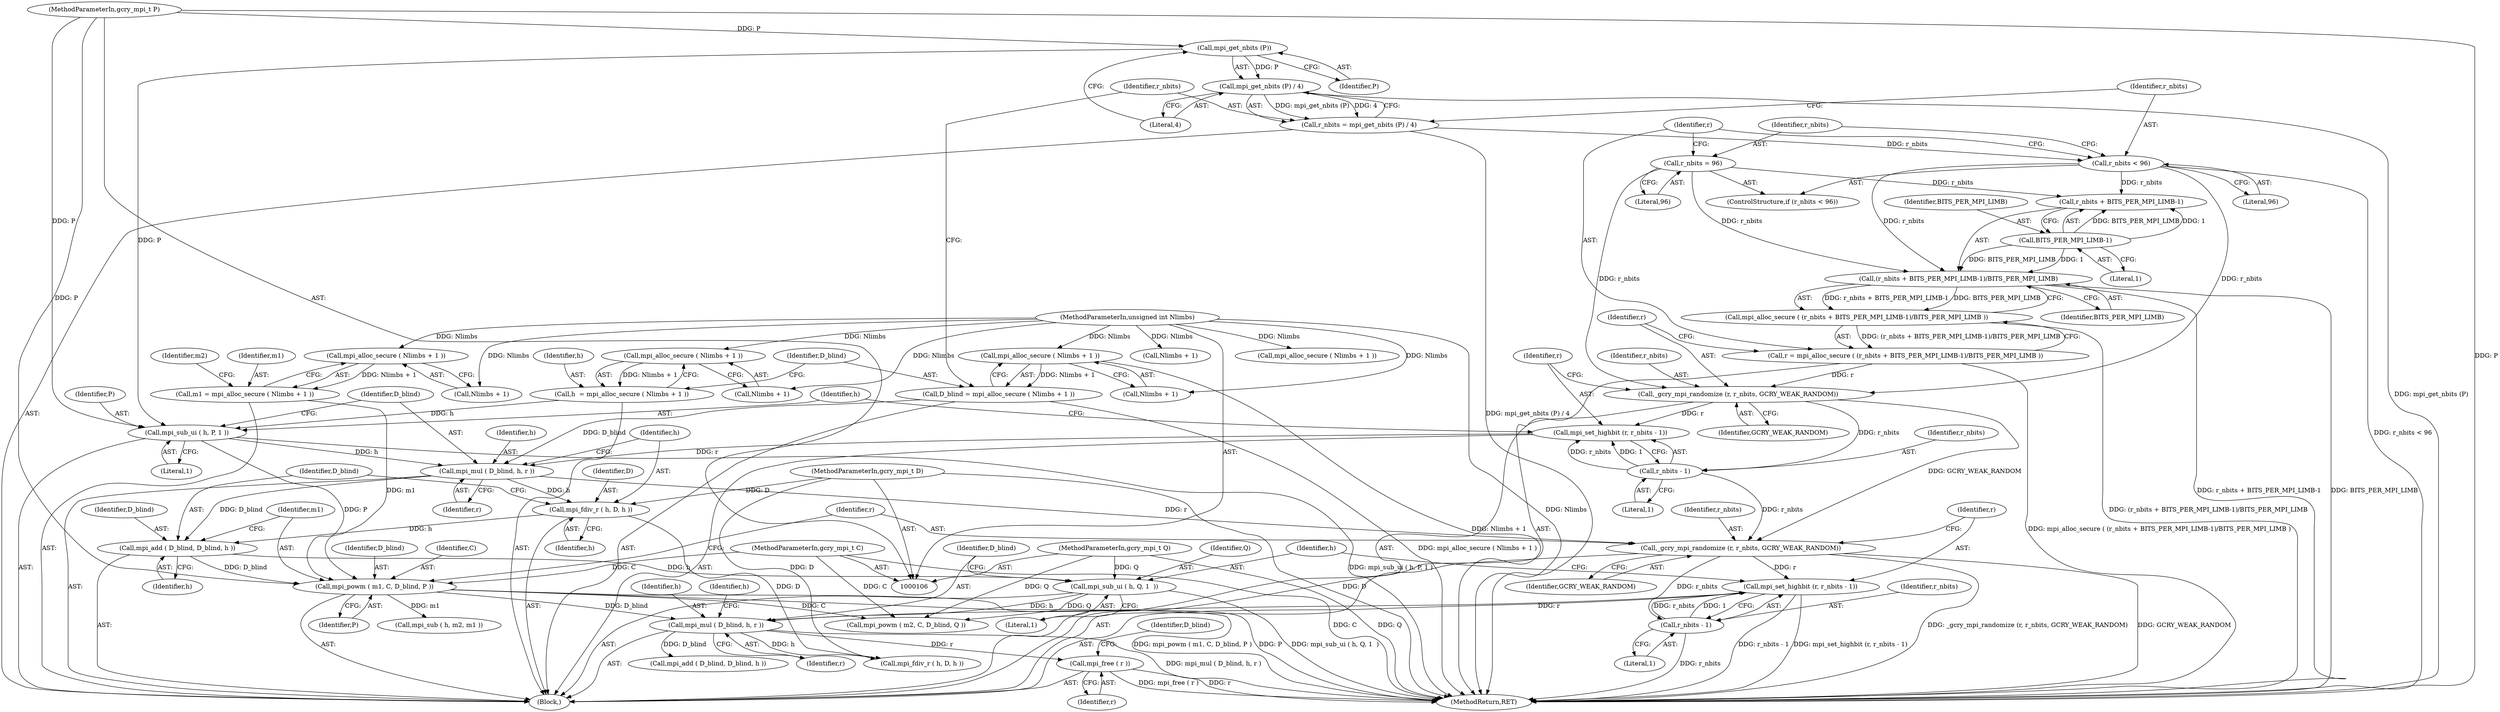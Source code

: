 digraph "0_gnupg_8725c99ffa41778f382ca97233183bcd687bb0ce@API" {
"1000228" [label="(Call,mpi_free ( r ))"];
"1000211" [label="(Call,mpi_mul ( D_blind, h, r ))"];
"1000193" [label="(Call,mpi_powm ( m1, C, D_blind, P ))"];
"1000116" [label="(Call,m1 = mpi_alloc_secure ( Nlimbs + 1 ))"];
"1000118" [label="(Call,mpi_alloc_secure ( Nlimbs + 1 ))"];
"1000110" [label="(MethodParameterIn,unsigned int Nlimbs)"];
"1000108" [label="(MethodParameterIn,gcry_mpi_t C)"];
"1000189" [label="(Call,mpi_add ( D_blind, D_blind, h ))"];
"1000181" [label="(Call,mpi_mul ( D_blind, h, r ))"];
"1000137" [label="(Call,D_blind = mpi_alloc_secure ( Nlimbs + 1 ))"];
"1000139" [label="(Call,mpi_alloc_secure ( Nlimbs + 1 ))"];
"1000177" [label="(Call,mpi_sub_ui ( h, P, 1 ))"];
"1000130" [label="(Call,h  = mpi_alloc_secure ( Nlimbs + 1 ))"];
"1000132" [label="(Call,mpi_alloc_secure ( Nlimbs + 1 ))"];
"1000148" [label="(Call,mpi_get_nbits (P))"];
"1000111" [label="(MethodParameterIn,gcry_mpi_t P)"];
"1000172" [label="(Call,mpi_set_highbit (r, r_nbits - 1))"];
"1000168" [label="(Call,_gcry_mpi_randomize (r, r_nbits, GCRY_WEAK_RANDOM))"];
"1000158" [label="(Call,r = mpi_alloc_secure ( (r_nbits + BITS_PER_MPI_LIMB-1)/BITS_PER_MPI_LIMB ))"];
"1000160" [label="(Call,mpi_alloc_secure ( (r_nbits + BITS_PER_MPI_LIMB-1)/BITS_PER_MPI_LIMB ))"];
"1000161" [label="(Call,(r_nbits + BITS_PER_MPI_LIMB-1)/BITS_PER_MPI_LIMB)"];
"1000152" [label="(Call,r_nbits < 96)"];
"1000145" [label="(Call,r_nbits = mpi_get_nbits (P) / 4)"];
"1000147" [label="(Call,mpi_get_nbits (P) / 4)"];
"1000155" [label="(Call,r_nbits = 96)"];
"1000164" [label="(Call,BITS_PER_MPI_LIMB-1)"];
"1000174" [label="(Call,r_nbits - 1)"];
"1000185" [label="(Call,mpi_fdiv_r ( h, D, h ))"];
"1000109" [label="(MethodParameterIn,gcry_mpi_t D)"];
"1000207" [label="(Call,mpi_sub_ui ( h, Q, 1  ))"];
"1000112" [label="(MethodParameterIn,gcry_mpi_t Q)"];
"1000202" [label="(Call,mpi_set_highbit (r, r_nbits - 1))"];
"1000198" [label="(Call,_gcry_mpi_randomize (r, r_nbits, GCRY_WEAK_RANDOM))"];
"1000204" [label="(Call,r_nbits - 1)"];
"1000232" [label="(Call,mpi_sub ( h, m2, m1 ))"];
"1000181" [label="(Call,mpi_mul ( D_blind, h, r ))"];
"1000177" [label="(Call,mpi_sub_ui ( h, P, 1 ))"];
"1000126" [label="(Call,Nlimbs + 1)"];
"1000139" [label="(Call,mpi_alloc_secure ( Nlimbs + 1 ))"];
"1000201" [label="(Identifier,GCRY_WEAK_RANDOM)"];
"1000149" [label="(Identifier,P)"];
"1000206" [label="(Literal,1)"];
"1000209" [label="(Identifier,Q)"];
"1000182" [label="(Identifier,D_blind)"];
"1000157" [label="(Literal,96)"];
"1000131" [label="(Identifier,h)"];
"1000211" [label="(Call,mpi_mul ( D_blind, h, r ))"];
"1000219" [label="(Call,mpi_add ( D_blind, D_blind, h ))"];
"1000158" [label="(Call,r = mpi_alloc_secure ( (r_nbits + BITS_PER_MPI_LIMB-1)/BITS_PER_MPI_LIMB ))"];
"1000199" [label="(Identifier,r)"];
"1000132" [label="(Call,mpi_alloc_secure ( Nlimbs + 1 ))"];
"1000125" [label="(Call,mpi_alloc_secure ( Nlimbs + 1 ))"];
"1000159" [label="(Identifier,r)"];
"1000183" [label="(Identifier,h)"];
"1000204" [label="(Call,r_nbits - 1)"];
"1000184" [label="(Identifier,r)"];
"1000161" [label="(Call,(r_nbits + BITS_PER_MPI_LIMB-1)/BITS_PER_MPI_LIMB)"];
"1000146" [label="(Identifier,r_nbits)"];
"1000178" [label="(Identifier,h)"];
"1000110" [label="(MethodParameterIn,unsigned int Nlimbs)"];
"1000196" [label="(Identifier,D_blind)"];
"1000203" [label="(Identifier,r)"];
"1000187" [label="(Identifier,D)"];
"1000119" [label="(Call,Nlimbs + 1)"];
"1000228" [label="(Call,mpi_free ( r ))"];
"1000190" [label="(Identifier,D_blind)"];
"1000160" [label="(Call,mpi_alloc_secure ( (r_nbits + BITS_PER_MPI_LIMB-1)/BITS_PER_MPI_LIMB ))"];
"1000166" [label="(Literal,1)"];
"1000174" [label="(Call,r_nbits - 1)"];
"1000153" [label="(Identifier,r_nbits)"];
"1000167" [label="(Identifier,BITS_PER_MPI_LIMB)"];
"1000223" [label="(Call,mpi_powm ( m2, C, D_blind, Q ))"];
"1000130" [label="(Call,h  = mpi_alloc_secure ( Nlimbs + 1 ))"];
"1000170" [label="(Identifier,r_nbits)"];
"1000168" [label="(Call,_gcry_mpi_randomize (r, r_nbits, GCRY_WEAK_RANDOM))"];
"1000215" [label="(Call,mpi_fdiv_r ( h, D, h ))"];
"1000188" [label="(Identifier,h)"];
"1000180" [label="(Literal,1)"];
"1000208" [label="(Identifier,h)"];
"1000133" [label="(Call,Nlimbs + 1)"];
"1000185" [label="(Call,mpi_fdiv_r ( h, D, h ))"];
"1000109" [label="(MethodParameterIn,gcry_mpi_t D)"];
"1000154" [label="(Literal,96)"];
"1000112" [label="(MethodParameterIn,gcry_mpi_t Q)"];
"1000193" [label="(Call,mpi_powm ( m1, C, D_blind, P ))"];
"1000213" [label="(Identifier,h)"];
"1000118" [label="(Call,mpi_alloc_secure ( Nlimbs + 1 ))"];
"1000155" [label="(Call,r_nbits = 96)"];
"1000111" [label="(MethodParameterIn,gcry_mpi_t P)"];
"1000145" [label="(Call,r_nbits = mpi_get_nbits (P) / 4)"];
"1000137" [label="(Call,D_blind = mpi_alloc_secure ( Nlimbs + 1 ))"];
"1000200" [label="(Identifier,r_nbits)"];
"1000162" [label="(Call,r_nbits + BITS_PER_MPI_LIMB-1)"];
"1000210" [label="(Literal,1)"];
"1000212" [label="(Identifier,D_blind)"];
"1000117" [label="(Identifier,m1)"];
"1000152" [label="(Call,r_nbits < 96)"];
"1000164" [label="(Call,BITS_PER_MPI_LIMB-1)"];
"1000147" [label="(Call,mpi_get_nbits (P) / 4)"];
"1000195" [label="(Identifier,C)"];
"1000205" [label="(Identifier,r_nbits)"];
"1000140" [label="(Call,Nlimbs + 1)"];
"1000192" [label="(Identifier,h)"];
"1000124" [label="(Identifier,m2)"];
"1000179" [label="(Identifier,P)"];
"1000169" [label="(Identifier,r)"];
"1000194" [label="(Identifier,m1)"];
"1000216" [label="(Identifier,h)"];
"1000207" [label="(Call,mpi_sub_ui ( h, Q, 1  ))"];
"1000175" [label="(Identifier,r_nbits)"];
"1000186" [label="(Identifier,h)"];
"1000116" [label="(Call,m1 = mpi_alloc_secure ( Nlimbs + 1 ))"];
"1000138" [label="(Identifier,D_blind)"];
"1000114" [label="(Block,)"];
"1000171" [label="(Identifier,GCRY_WEAK_RANDOM)"];
"1000156" [label="(Identifier,r_nbits)"];
"1000202" [label="(Call,mpi_set_highbit (r, r_nbits - 1))"];
"1000173" [label="(Identifier,r)"];
"1000172" [label="(Call,mpi_set_highbit (r, r_nbits - 1))"];
"1000198" [label="(Call,_gcry_mpi_randomize (r, r_nbits, GCRY_WEAK_RANDOM))"];
"1000148" [label="(Call,mpi_get_nbits (P))"];
"1000176" [label="(Literal,1)"];
"1000197" [label="(Identifier,P)"];
"1000284" [label="(MethodReturn,RET)"];
"1000231" [label="(Identifier,D_blind)"];
"1000214" [label="(Identifier,r)"];
"1000189" [label="(Call,mpi_add ( D_blind, D_blind, h ))"];
"1000151" [label="(ControlStructure,if (r_nbits < 96))"];
"1000229" [label="(Identifier,r)"];
"1000165" [label="(Identifier,BITS_PER_MPI_LIMB)"];
"1000108" [label="(MethodParameterIn,gcry_mpi_t C)"];
"1000150" [label="(Literal,4)"];
"1000191" [label="(Identifier,D_blind)"];
"1000228" -> "1000114"  [label="AST: "];
"1000228" -> "1000229"  [label="CFG: "];
"1000229" -> "1000228"  [label="AST: "];
"1000231" -> "1000228"  [label="CFG: "];
"1000228" -> "1000284"  [label="DDG: mpi_free ( r )"];
"1000228" -> "1000284"  [label="DDG: r"];
"1000211" -> "1000228"  [label="DDG: r"];
"1000211" -> "1000114"  [label="AST: "];
"1000211" -> "1000214"  [label="CFG: "];
"1000212" -> "1000211"  [label="AST: "];
"1000213" -> "1000211"  [label="AST: "];
"1000214" -> "1000211"  [label="AST: "];
"1000216" -> "1000211"  [label="CFG: "];
"1000211" -> "1000284"  [label="DDG: mpi_mul ( D_blind, h, r )"];
"1000193" -> "1000211"  [label="DDG: D_blind"];
"1000207" -> "1000211"  [label="DDG: h"];
"1000202" -> "1000211"  [label="DDG: r"];
"1000211" -> "1000215"  [label="DDG: h"];
"1000211" -> "1000219"  [label="DDG: D_blind"];
"1000193" -> "1000114"  [label="AST: "];
"1000193" -> "1000197"  [label="CFG: "];
"1000194" -> "1000193"  [label="AST: "];
"1000195" -> "1000193"  [label="AST: "];
"1000196" -> "1000193"  [label="AST: "];
"1000197" -> "1000193"  [label="AST: "];
"1000199" -> "1000193"  [label="CFG: "];
"1000193" -> "1000284"  [label="DDG: P"];
"1000193" -> "1000284"  [label="DDG: mpi_powm ( m1, C, D_blind, P )"];
"1000116" -> "1000193"  [label="DDG: m1"];
"1000108" -> "1000193"  [label="DDG: C"];
"1000189" -> "1000193"  [label="DDG: D_blind"];
"1000177" -> "1000193"  [label="DDG: P"];
"1000111" -> "1000193"  [label="DDG: P"];
"1000193" -> "1000223"  [label="DDG: C"];
"1000193" -> "1000232"  [label="DDG: m1"];
"1000116" -> "1000114"  [label="AST: "];
"1000116" -> "1000118"  [label="CFG: "];
"1000117" -> "1000116"  [label="AST: "];
"1000118" -> "1000116"  [label="AST: "];
"1000124" -> "1000116"  [label="CFG: "];
"1000118" -> "1000116"  [label="DDG: Nlimbs + 1"];
"1000118" -> "1000119"  [label="CFG: "];
"1000119" -> "1000118"  [label="AST: "];
"1000110" -> "1000118"  [label="DDG: Nlimbs"];
"1000110" -> "1000106"  [label="AST: "];
"1000110" -> "1000284"  [label="DDG: Nlimbs"];
"1000110" -> "1000119"  [label="DDG: Nlimbs"];
"1000110" -> "1000125"  [label="DDG: Nlimbs"];
"1000110" -> "1000126"  [label="DDG: Nlimbs"];
"1000110" -> "1000132"  [label="DDG: Nlimbs"];
"1000110" -> "1000133"  [label="DDG: Nlimbs"];
"1000110" -> "1000139"  [label="DDG: Nlimbs"];
"1000110" -> "1000140"  [label="DDG: Nlimbs"];
"1000108" -> "1000106"  [label="AST: "];
"1000108" -> "1000284"  [label="DDG: C"];
"1000108" -> "1000223"  [label="DDG: C"];
"1000189" -> "1000114"  [label="AST: "];
"1000189" -> "1000192"  [label="CFG: "];
"1000190" -> "1000189"  [label="AST: "];
"1000191" -> "1000189"  [label="AST: "];
"1000192" -> "1000189"  [label="AST: "];
"1000194" -> "1000189"  [label="CFG: "];
"1000181" -> "1000189"  [label="DDG: D_blind"];
"1000185" -> "1000189"  [label="DDG: h"];
"1000189" -> "1000207"  [label="DDG: h"];
"1000181" -> "1000114"  [label="AST: "];
"1000181" -> "1000184"  [label="CFG: "];
"1000182" -> "1000181"  [label="AST: "];
"1000183" -> "1000181"  [label="AST: "];
"1000184" -> "1000181"  [label="AST: "];
"1000186" -> "1000181"  [label="CFG: "];
"1000137" -> "1000181"  [label="DDG: D_blind"];
"1000177" -> "1000181"  [label="DDG: h"];
"1000172" -> "1000181"  [label="DDG: r"];
"1000181" -> "1000185"  [label="DDG: h"];
"1000181" -> "1000198"  [label="DDG: r"];
"1000137" -> "1000114"  [label="AST: "];
"1000137" -> "1000139"  [label="CFG: "];
"1000138" -> "1000137"  [label="AST: "];
"1000139" -> "1000137"  [label="AST: "];
"1000146" -> "1000137"  [label="CFG: "];
"1000137" -> "1000284"  [label="DDG: mpi_alloc_secure ( Nlimbs + 1 )"];
"1000139" -> "1000137"  [label="DDG: Nlimbs + 1"];
"1000139" -> "1000140"  [label="CFG: "];
"1000140" -> "1000139"  [label="AST: "];
"1000139" -> "1000284"  [label="DDG: Nlimbs + 1"];
"1000177" -> "1000114"  [label="AST: "];
"1000177" -> "1000180"  [label="CFG: "];
"1000178" -> "1000177"  [label="AST: "];
"1000179" -> "1000177"  [label="AST: "];
"1000180" -> "1000177"  [label="AST: "];
"1000182" -> "1000177"  [label="CFG: "];
"1000177" -> "1000284"  [label="DDG: mpi_sub_ui ( h, P, 1 )"];
"1000130" -> "1000177"  [label="DDG: h"];
"1000148" -> "1000177"  [label="DDG: P"];
"1000111" -> "1000177"  [label="DDG: P"];
"1000130" -> "1000114"  [label="AST: "];
"1000130" -> "1000132"  [label="CFG: "];
"1000131" -> "1000130"  [label="AST: "];
"1000132" -> "1000130"  [label="AST: "];
"1000138" -> "1000130"  [label="CFG: "];
"1000132" -> "1000130"  [label="DDG: Nlimbs + 1"];
"1000132" -> "1000133"  [label="CFG: "];
"1000133" -> "1000132"  [label="AST: "];
"1000148" -> "1000147"  [label="AST: "];
"1000148" -> "1000149"  [label="CFG: "];
"1000149" -> "1000148"  [label="AST: "];
"1000150" -> "1000148"  [label="CFG: "];
"1000148" -> "1000147"  [label="DDG: P"];
"1000111" -> "1000148"  [label="DDG: P"];
"1000111" -> "1000106"  [label="AST: "];
"1000111" -> "1000284"  [label="DDG: P"];
"1000172" -> "1000114"  [label="AST: "];
"1000172" -> "1000174"  [label="CFG: "];
"1000173" -> "1000172"  [label="AST: "];
"1000174" -> "1000172"  [label="AST: "];
"1000178" -> "1000172"  [label="CFG: "];
"1000168" -> "1000172"  [label="DDG: r"];
"1000174" -> "1000172"  [label="DDG: r_nbits"];
"1000174" -> "1000172"  [label="DDG: 1"];
"1000168" -> "1000114"  [label="AST: "];
"1000168" -> "1000171"  [label="CFG: "];
"1000169" -> "1000168"  [label="AST: "];
"1000170" -> "1000168"  [label="AST: "];
"1000171" -> "1000168"  [label="AST: "];
"1000173" -> "1000168"  [label="CFG: "];
"1000158" -> "1000168"  [label="DDG: r"];
"1000152" -> "1000168"  [label="DDG: r_nbits"];
"1000155" -> "1000168"  [label="DDG: r_nbits"];
"1000168" -> "1000174"  [label="DDG: r_nbits"];
"1000168" -> "1000198"  [label="DDG: GCRY_WEAK_RANDOM"];
"1000158" -> "1000114"  [label="AST: "];
"1000158" -> "1000160"  [label="CFG: "];
"1000159" -> "1000158"  [label="AST: "];
"1000160" -> "1000158"  [label="AST: "];
"1000169" -> "1000158"  [label="CFG: "];
"1000158" -> "1000284"  [label="DDG: mpi_alloc_secure ( (r_nbits + BITS_PER_MPI_LIMB-1)/BITS_PER_MPI_LIMB )"];
"1000160" -> "1000158"  [label="DDG: (r_nbits + BITS_PER_MPI_LIMB-1)/BITS_PER_MPI_LIMB"];
"1000160" -> "1000161"  [label="CFG: "];
"1000161" -> "1000160"  [label="AST: "];
"1000160" -> "1000284"  [label="DDG: (r_nbits + BITS_PER_MPI_LIMB-1)/BITS_PER_MPI_LIMB"];
"1000161" -> "1000160"  [label="DDG: r_nbits + BITS_PER_MPI_LIMB-1"];
"1000161" -> "1000160"  [label="DDG: BITS_PER_MPI_LIMB"];
"1000161" -> "1000167"  [label="CFG: "];
"1000162" -> "1000161"  [label="AST: "];
"1000167" -> "1000161"  [label="AST: "];
"1000161" -> "1000284"  [label="DDG: BITS_PER_MPI_LIMB"];
"1000161" -> "1000284"  [label="DDG: r_nbits + BITS_PER_MPI_LIMB-1"];
"1000152" -> "1000161"  [label="DDG: r_nbits"];
"1000155" -> "1000161"  [label="DDG: r_nbits"];
"1000164" -> "1000161"  [label="DDG: BITS_PER_MPI_LIMB"];
"1000164" -> "1000161"  [label="DDG: 1"];
"1000152" -> "1000151"  [label="AST: "];
"1000152" -> "1000154"  [label="CFG: "];
"1000153" -> "1000152"  [label="AST: "];
"1000154" -> "1000152"  [label="AST: "];
"1000156" -> "1000152"  [label="CFG: "];
"1000159" -> "1000152"  [label="CFG: "];
"1000152" -> "1000284"  [label="DDG: r_nbits < 96"];
"1000145" -> "1000152"  [label="DDG: r_nbits"];
"1000152" -> "1000162"  [label="DDG: r_nbits"];
"1000145" -> "1000114"  [label="AST: "];
"1000145" -> "1000147"  [label="CFG: "];
"1000146" -> "1000145"  [label="AST: "];
"1000147" -> "1000145"  [label="AST: "];
"1000153" -> "1000145"  [label="CFG: "];
"1000145" -> "1000284"  [label="DDG: mpi_get_nbits (P) / 4"];
"1000147" -> "1000145"  [label="DDG: mpi_get_nbits (P)"];
"1000147" -> "1000145"  [label="DDG: 4"];
"1000147" -> "1000150"  [label="CFG: "];
"1000150" -> "1000147"  [label="AST: "];
"1000147" -> "1000284"  [label="DDG: mpi_get_nbits (P)"];
"1000155" -> "1000151"  [label="AST: "];
"1000155" -> "1000157"  [label="CFG: "];
"1000156" -> "1000155"  [label="AST: "];
"1000157" -> "1000155"  [label="AST: "];
"1000159" -> "1000155"  [label="CFG: "];
"1000155" -> "1000162"  [label="DDG: r_nbits"];
"1000164" -> "1000162"  [label="AST: "];
"1000164" -> "1000166"  [label="CFG: "];
"1000165" -> "1000164"  [label="AST: "];
"1000166" -> "1000164"  [label="AST: "];
"1000162" -> "1000164"  [label="CFG: "];
"1000164" -> "1000162"  [label="DDG: BITS_PER_MPI_LIMB"];
"1000164" -> "1000162"  [label="DDG: 1"];
"1000174" -> "1000176"  [label="CFG: "];
"1000175" -> "1000174"  [label="AST: "];
"1000176" -> "1000174"  [label="AST: "];
"1000174" -> "1000198"  [label="DDG: r_nbits"];
"1000185" -> "1000114"  [label="AST: "];
"1000185" -> "1000188"  [label="CFG: "];
"1000186" -> "1000185"  [label="AST: "];
"1000187" -> "1000185"  [label="AST: "];
"1000188" -> "1000185"  [label="AST: "];
"1000190" -> "1000185"  [label="CFG: "];
"1000109" -> "1000185"  [label="DDG: D"];
"1000185" -> "1000215"  [label="DDG: D"];
"1000109" -> "1000106"  [label="AST: "];
"1000109" -> "1000284"  [label="DDG: D"];
"1000109" -> "1000215"  [label="DDG: D"];
"1000207" -> "1000114"  [label="AST: "];
"1000207" -> "1000210"  [label="CFG: "];
"1000208" -> "1000207"  [label="AST: "];
"1000209" -> "1000207"  [label="AST: "];
"1000210" -> "1000207"  [label="AST: "];
"1000212" -> "1000207"  [label="CFG: "];
"1000207" -> "1000284"  [label="DDG: mpi_sub_ui ( h, Q, 1  )"];
"1000112" -> "1000207"  [label="DDG: Q"];
"1000207" -> "1000223"  [label="DDG: Q"];
"1000112" -> "1000106"  [label="AST: "];
"1000112" -> "1000284"  [label="DDG: Q"];
"1000112" -> "1000223"  [label="DDG: Q"];
"1000202" -> "1000114"  [label="AST: "];
"1000202" -> "1000204"  [label="CFG: "];
"1000203" -> "1000202"  [label="AST: "];
"1000204" -> "1000202"  [label="AST: "];
"1000208" -> "1000202"  [label="CFG: "];
"1000202" -> "1000284"  [label="DDG: mpi_set_highbit (r, r_nbits - 1)"];
"1000202" -> "1000284"  [label="DDG: r_nbits - 1"];
"1000198" -> "1000202"  [label="DDG: r"];
"1000204" -> "1000202"  [label="DDG: r_nbits"];
"1000204" -> "1000202"  [label="DDG: 1"];
"1000198" -> "1000114"  [label="AST: "];
"1000198" -> "1000201"  [label="CFG: "];
"1000199" -> "1000198"  [label="AST: "];
"1000200" -> "1000198"  [label="AST: "];
"1000201" -> "1000198"  [label="AST: "];
"1000203" -> "1000198"  [label="CFG: "];
"1000198" -> "1000284"  [label="DDG: GCRY_WEAK_RANDOM"];
"1000198" -> "1000284"  [label="DDG: _gcry_mpi_randomize (r, r_nbits, GCRY_WEAK_RANDOM)"];
"1000198" -> "1000204"  [label="DDG: r_nbits"];
"1000204" -> "1000206"  [label="CFG: "];
"1000205" -> "1000204"  [label="AST: "];
"1000206" -> "1000204"  [label="AST: "];
"1000204" -> "1000284"  [label="DDG: r_nbits"];
}
